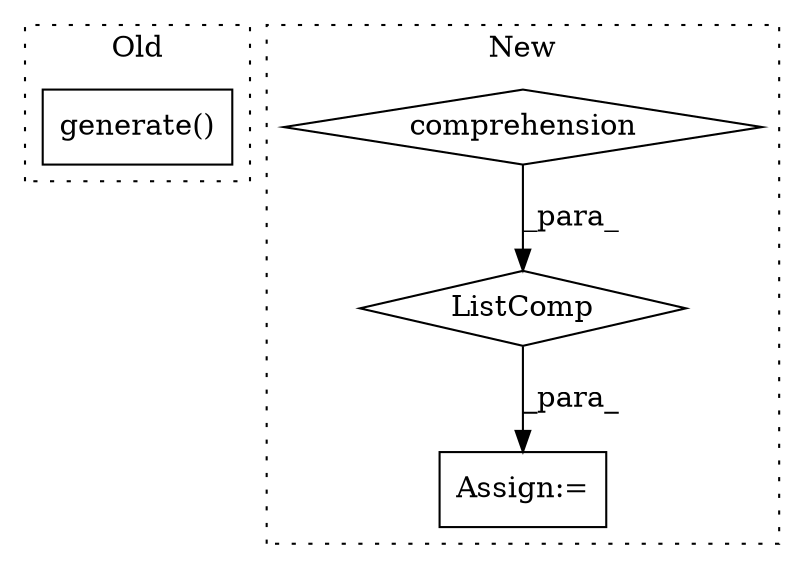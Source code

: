digraph G {
subgraph cluster0 {
1 [label="generate()" a="75" s="1193,1237" l="13,38" shape="box"];
label = "Old";
style="dotted";
}
subgraph cluster1 {
2 [label="ListComp" a="106" s="1268" l="40" shape="diamond"];
3 [label="comprehension" a="45" s="1284" l="3" shape="diamond"];
4 [label="Assign:=" a="68" s="1265" l="3" shape="box"];
label = "New";
style="dotted";
}
2 -> 4 [label="_para_"];
3 -> 2 [label="_para_"];
}